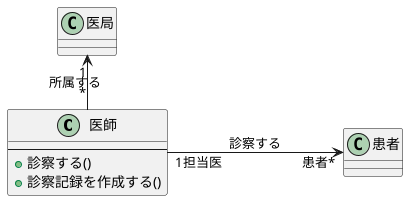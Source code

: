 @startuml 演習3-2 
left to right direction
class 医師 {
---
+ 診察する()
+ 診察記録を作成する()
}
class 患者{
}
class 医局 {
    
}
医師 "1担当医" ---> "患者*" 患者:診察する
医局 "1" <-right- "*" 医師:所属する
@enduml